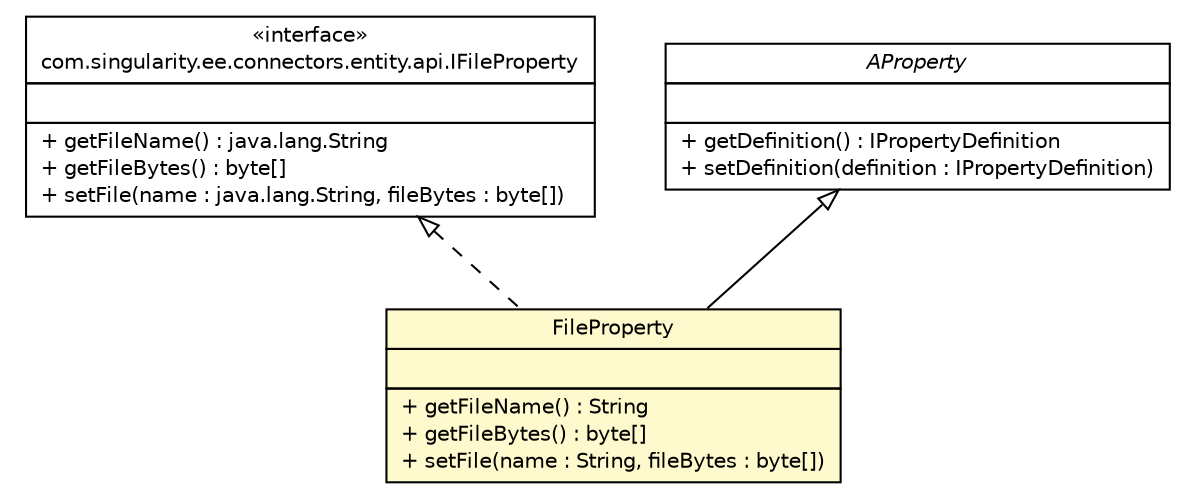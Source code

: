 #!/usr/local/bin/dot
#
# Class diagram 
# Generated by UMLGraph version 5.4 (http://www.umlgraph.org/)
#

digraph G {
	edge [fontname="Helvetica",fontsize=10,labelfontname="Helvetica",labelfontsize=10];
	node [fontname="Helvetica",fontsize=10,shape=plaintext];
	nodesep=0.25;
	ranksep=0.5;
	// com.singularity.ee.connectors.entity.api.IFileProperty
	c462 [label=<<table title="com.singularity.ee.connectors.entity.api.IFileProperty" border="0" cellborder="1" cellspacing="0" cellpadding="2" port="p" href="../api/IFileProperty.html">
		<tr><td><table border="0" cellspacing="0" cellpadding="1">
<tr><td align="center" balign="center"> &#171;interface&#187; </td></tr>
<tr><td align="center" balign="center"> com.singularity.ee.connectors.entity.api.IFileProperty </td></tr>
		</table></td></tr>
		<tr><td><table border="0" cellspacing="0" cellpadding="1">
<tr><td align="left" balign="left">  </td></tr>
		</table></td></tr>
		<tr><td><table border="0" cellspacing="0" cellpadding="1">
<tr><td align="left" balign="left"> + getFileName() : java.lang.String </td></tr>
<tr><td align="left" balign="left"> + getFileBytes() : byte[] </td></tr>
<tr><td align="left" balign="left"> + setFile(name : java.lang.String, fileBytes : byte[]) </td></tr>
		</table></td></tr>
		</table>>, URL="../api/IFileProperty.html", fontname="Helvetica", fontcolor="black", fontsize=10.0];
	// com.singularity.ee.connectors.entity.impl.AProperty
	c479 [label=<<table title="com.singularity.ee.connectors.entity.impl.AProperty" border="0" cellborder="1" cellspacing="0" cellpadding="2" port="p" href="./AProperty.html">
		<tr><td><table border="0" cellspacing="0" cellpadding="1">
<tr><td align="center" balign="center"><font face="Helvetica-Oblique"> AProperty </font></td></tr>
		</table></td></tr>
		<tr><td><table border="0" cellspacing="0" cellpadding="1">
<tr><td align="left" balign="left">  </td></tr>
		</table></td></tr>
		<tr><td><table border="0" cellspacing="0" cellpadding="1">
<tr><td align="left" balign="left"> + getDefinition() : IPropertyDefinition </td></tr>
<tr><td align="left" balign="left"> + setDefinition(definition : IPropertyDefinition) </td></tr>
		</table></td></tr>
		</table>>, URL="./AProperty.html", fontname="Helvetica", fontcolor="black", fontsize=10.0];
	// com.singularity.ee.connectors.entity.impl.FileProperty
	c484 [label=<<table title="com.singularity.ee.connectors.entity.impl.FileProperty" border="0" cellborder="1" cellspacing="0" cellpadding="2" port="p" bgcolor="lemonChiffon" href="./FileProperty.html">
		<tr><td><table border="0" cellspacing="0" cellpadding="1">
<tr><td align="center" balign="center"> FileProperty </td></tr>
		</table></td></tr>
		<tr><td><table border="0" cellspacing="0" cellpadding="1">
<tr><td align="left" balign="left">  </td></tr>
		</table></td></tr>
		<tr><td><table border="0" cellspacing="0" cellpadding="1">
<tr><td align="left" balign="left"> + getFileName() : String </td></tr>
<tr><td align="left" balign="left"> + getFileBytes() : byte[] </td></tr>
<tr><td align="left" balign="left"> + setFile(name : String, fileBytes : byte[]) </td></tr>
		</table></td></tr>
		</table>>, URL="./FileProperty.html", fontname="Helvetica", fontcolor="black", fontsize=10.0];
	//com.singularity.ee.connectors.entity.impl.FileProperty extends com.singularity.ee.connectors.entity.impl.AProperty
	c479:p -> c484:p [dir=back,arrowtail=empty];
	//com.singularity.ee.connectors.entity.impl.FileProperty implements com.singularity.ee.connectors.entity.api.IFileProperty
	c462:p -> c484:p [dir=back,arrowtail=empty,style=dashed];
}

